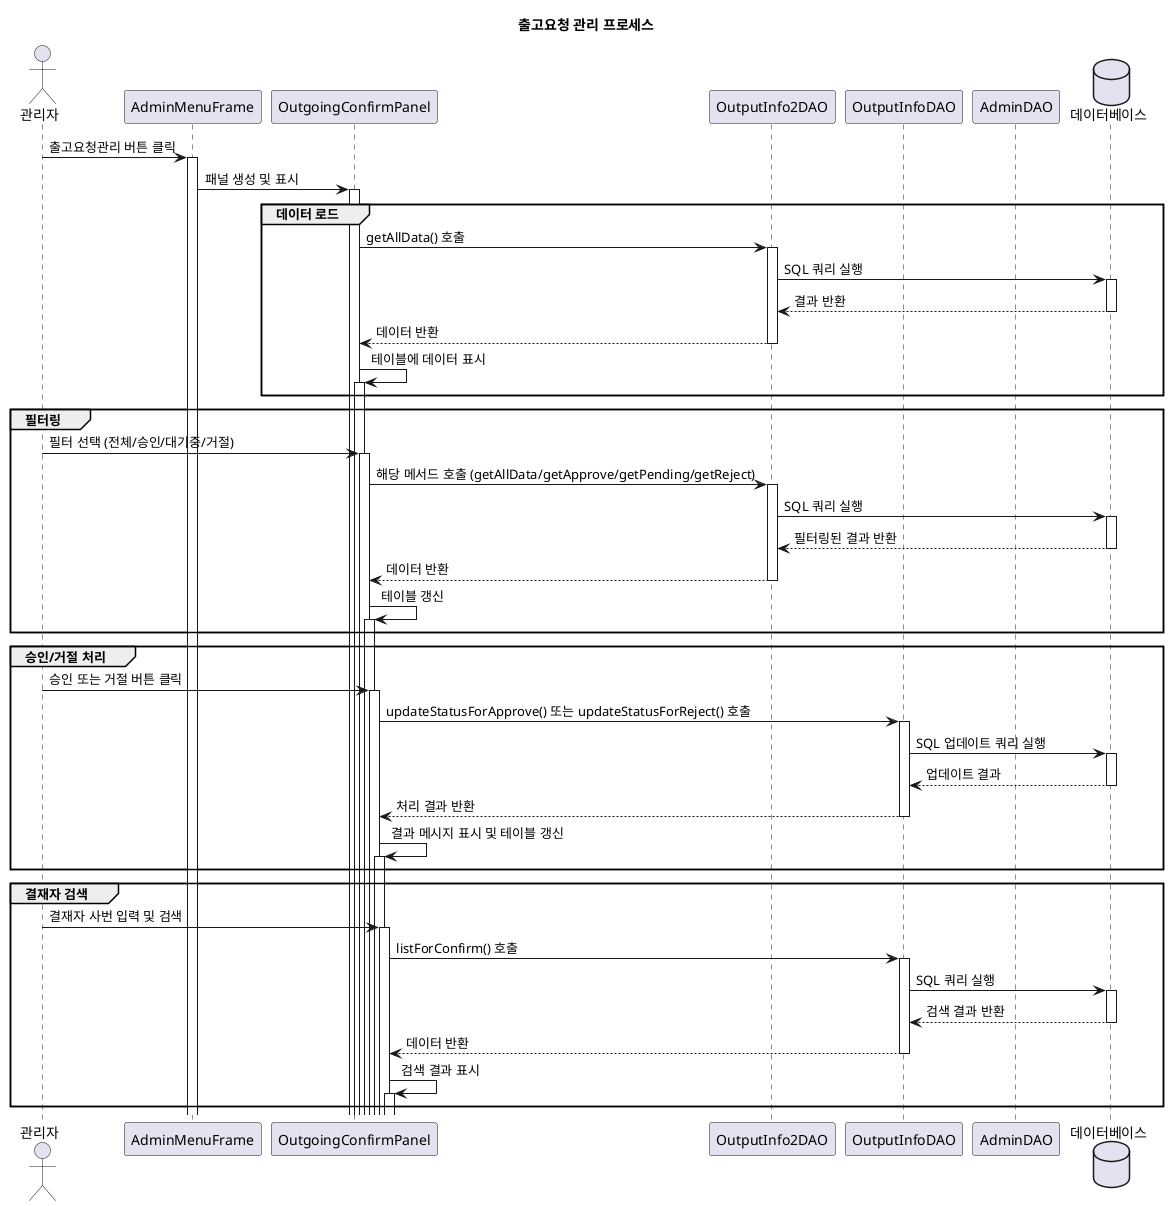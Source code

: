 @startuml
autoactivate on
title 출고요청 관리 프로세스
actor 관리자 as admin
participant "AdminMenuFrame" as AMF
participant "OutgoingConfirmPanel" as OCP
participant "OutputInfo2DAO" as OI2DAO
participant "OutputInfoDAO" as OIDAO
participant "AdminDAO" as ADAO
database "데이터베이스" as DB
admin -> AMF : 출고요청관리 버튼 클릭
AMF -> OCP : 패널 생성 및 표시
group 데이터 로드
OCP -> OI2DAO : getAllData() 호출
OI2DAO -> DB : SQL 쿼리 실행
DB --> OI2DAO : 결과 반환
OI2DAO --> OCP : 데이터 반환
OCP -> OCP : 테이블에 데이터 표시
end
group 필터링
admin -> OCP : 필터 선택 (전체/승인/대기중/거절)
OCP -> OI2DAO : 해당 메서드 호출 (getAllData/getApprove/getPending/getReject)
OI2DAO -> DB : SQL 쿼리 실행
DB --> OI2DAO : 필터링된 결과 반환
OI2DAO --> OCP : 데이터 반환
OCP -> OCP : 테이블 갱신
end
group 승인/거절 처리
admin -> OCP : 승인 또는 거절 버튼 클릭
OCP -> OIDAO : updateStatusForApprove() 또는 updateStatusForReject() 호출
OIDAO -> DB : SQL 업데이트 쿼리 실행
DB --> OIDAO : 업데이트 결과
OIDAO --> OCP : 처리 결과 반환
OCP -> OCP : 결과 메시지 표시 및 테이블 갱신
end
group 결재자 검색
admin -> OCP : 결재자 사번 입력 및 검색
OCP -> OIDAO : listForConfirm() 호출
OIDAO -> DB : SQL 쿼리 실행
DB --> OIDAO : 검색 결과 반환
OIDAO --> OCP : 데이터 반환
OCP -> OCP : 검색 결과 표시
end
@enduml